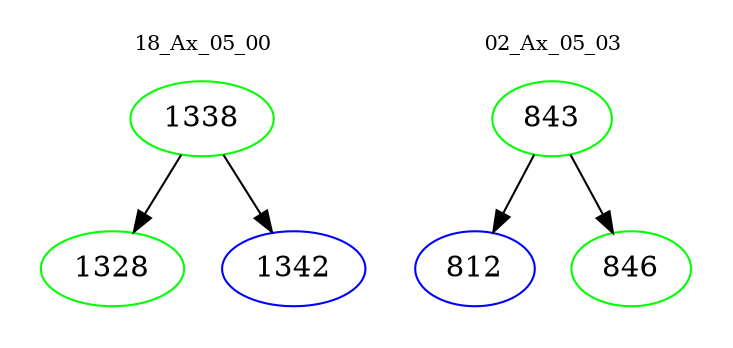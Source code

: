 digraph{
subgraph cluster_0 {
color = white
label = "18_Ax_05_00";
fontsize=10;
T0_1338 [label="1338", color="green"]
T0_1338 -> T0_1328 [color="black"]
T0_1328 [label="1328", color="green"]
T0_1338 -> T0_1342 [color="black"]
T0_1342 [label="1342", color="blue"]
}
subgraph cluster_1 {
color = white
label = "02_Ax_05_03";
fontsize=10;
T1_843 [label="843", color="green"]
T1_843 -> T1_812 [color="black"]
T1_812 [label="812", color="blue"]
T1_843 -> T1_846 [color="black"]
T1_846 [label="846", color="green"]
}
}
